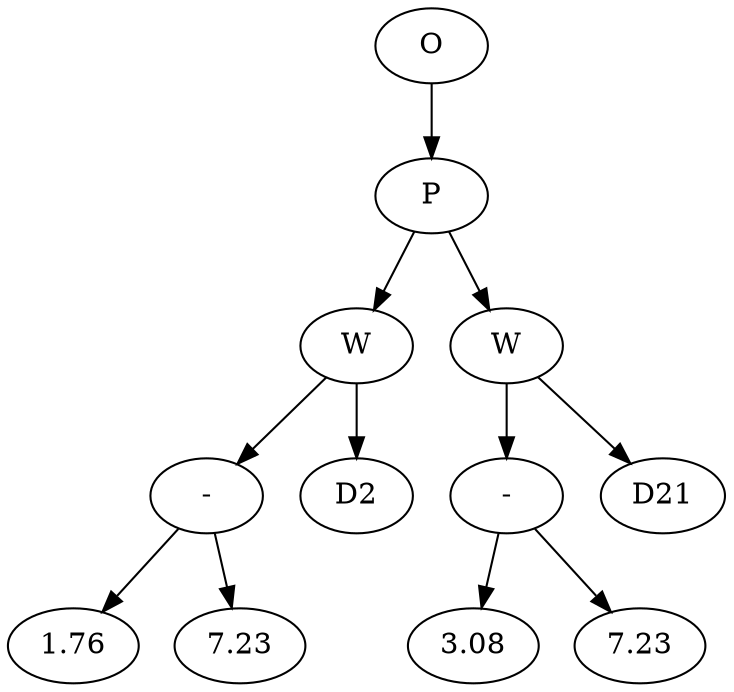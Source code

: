 // Tree
digraph {
	19790207 [label=O]
	19790208 [label=P]
	19790207 -> 19790208
	19790209 [label=W]
	19790208 -> 19790209
	19790210 [label="-"]
	19790209 -> 19790210
	19790211 [label=1.76]
	19790210 -> 19790211
	19790212 [label=7.23]
	19790210 -> 19790212
	19790213 [label=D2]
	19790209 -> 19790213
	19790214 [label=W]
	19790208 -> 19790214
	19790215 [label="-"]
	19790214 -> 19790215
	19790216 [label=3.08]
	19790215 -> 19790216
	19790217 [label=7.23]
	19790215 -> 19790217
	19790218 [label=D21]
	19790214 -> 19790218
}
